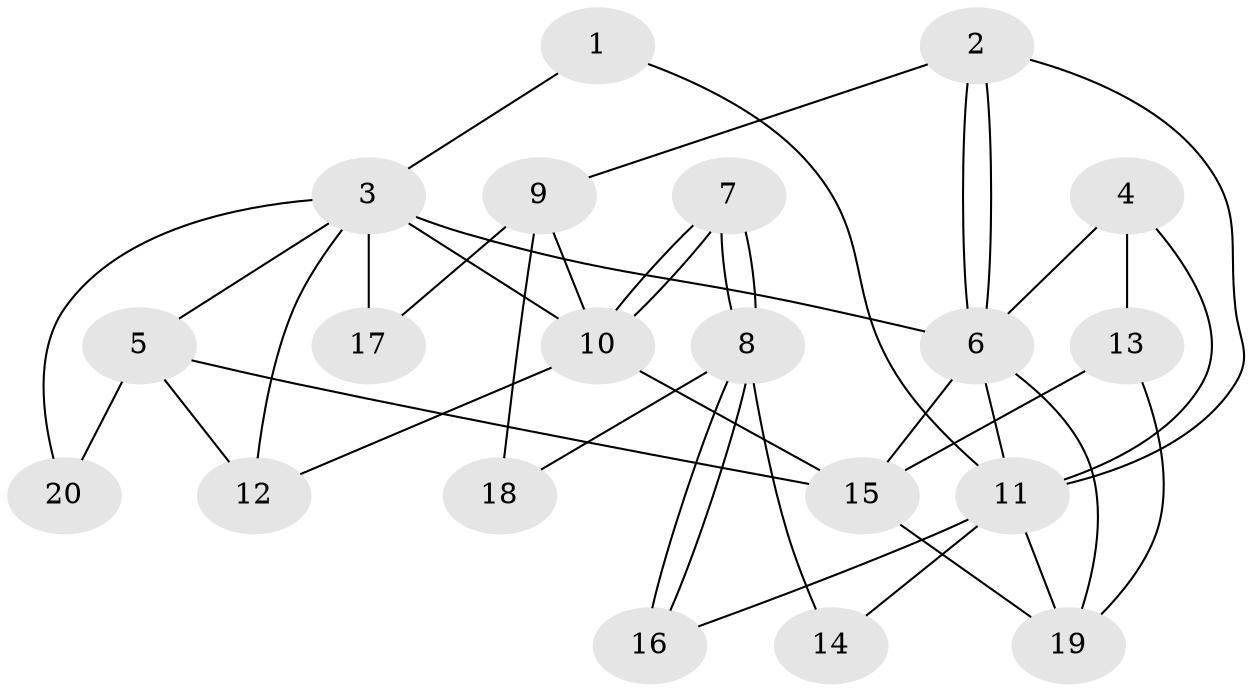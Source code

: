 // Generated by graph-tools (version 1.1) at 2025/46/02/15/25 05:46:28]
// undirected, 20 vertices, 40 edges
graph export_dot {
graph [start="1"]
  node [color=gray90,style=filled];
  1;
  2;
  3;
  4;
  5;
  6;
  7;
  8;
  9;
  10;
  11;
  12;
  13;
  14;
  15;
  16;
  17;
  18;
  19;
  20;
  1 -- 11;
  1 -- 3;
  2 -- 11;
  2 -- 6;
  2 -- 6;
  2 -- 9;
  3 -- 6;
  3 -- 10;
  3 -- 5;
  3 -- 12;
  3 -- 17;
  3 -- 20;
  4 -- 6;
  4 -- 11;
  4 -- 13;
  5 -- 15;
  5 -- 12;
  5 -- 20;
  6 -- 15;
  6 -- 11;
  6 -- 19;
  7 -- 10;
  7 -- 10;
  7 -- 8;
  7 -- 8;
  8 -- 16;
  8 -- 16;
  8 -- 14;
  8 -- 18;
  9 -- 10;
  9 -- 17;
  9 -- 18;
  10 -- 12;
  10 -- 15;
  11 -- 19;
  11 -- 14;
  11 -- 16;
  13 -- 15;
  13 -- 19;
  15 -- 19;
}
